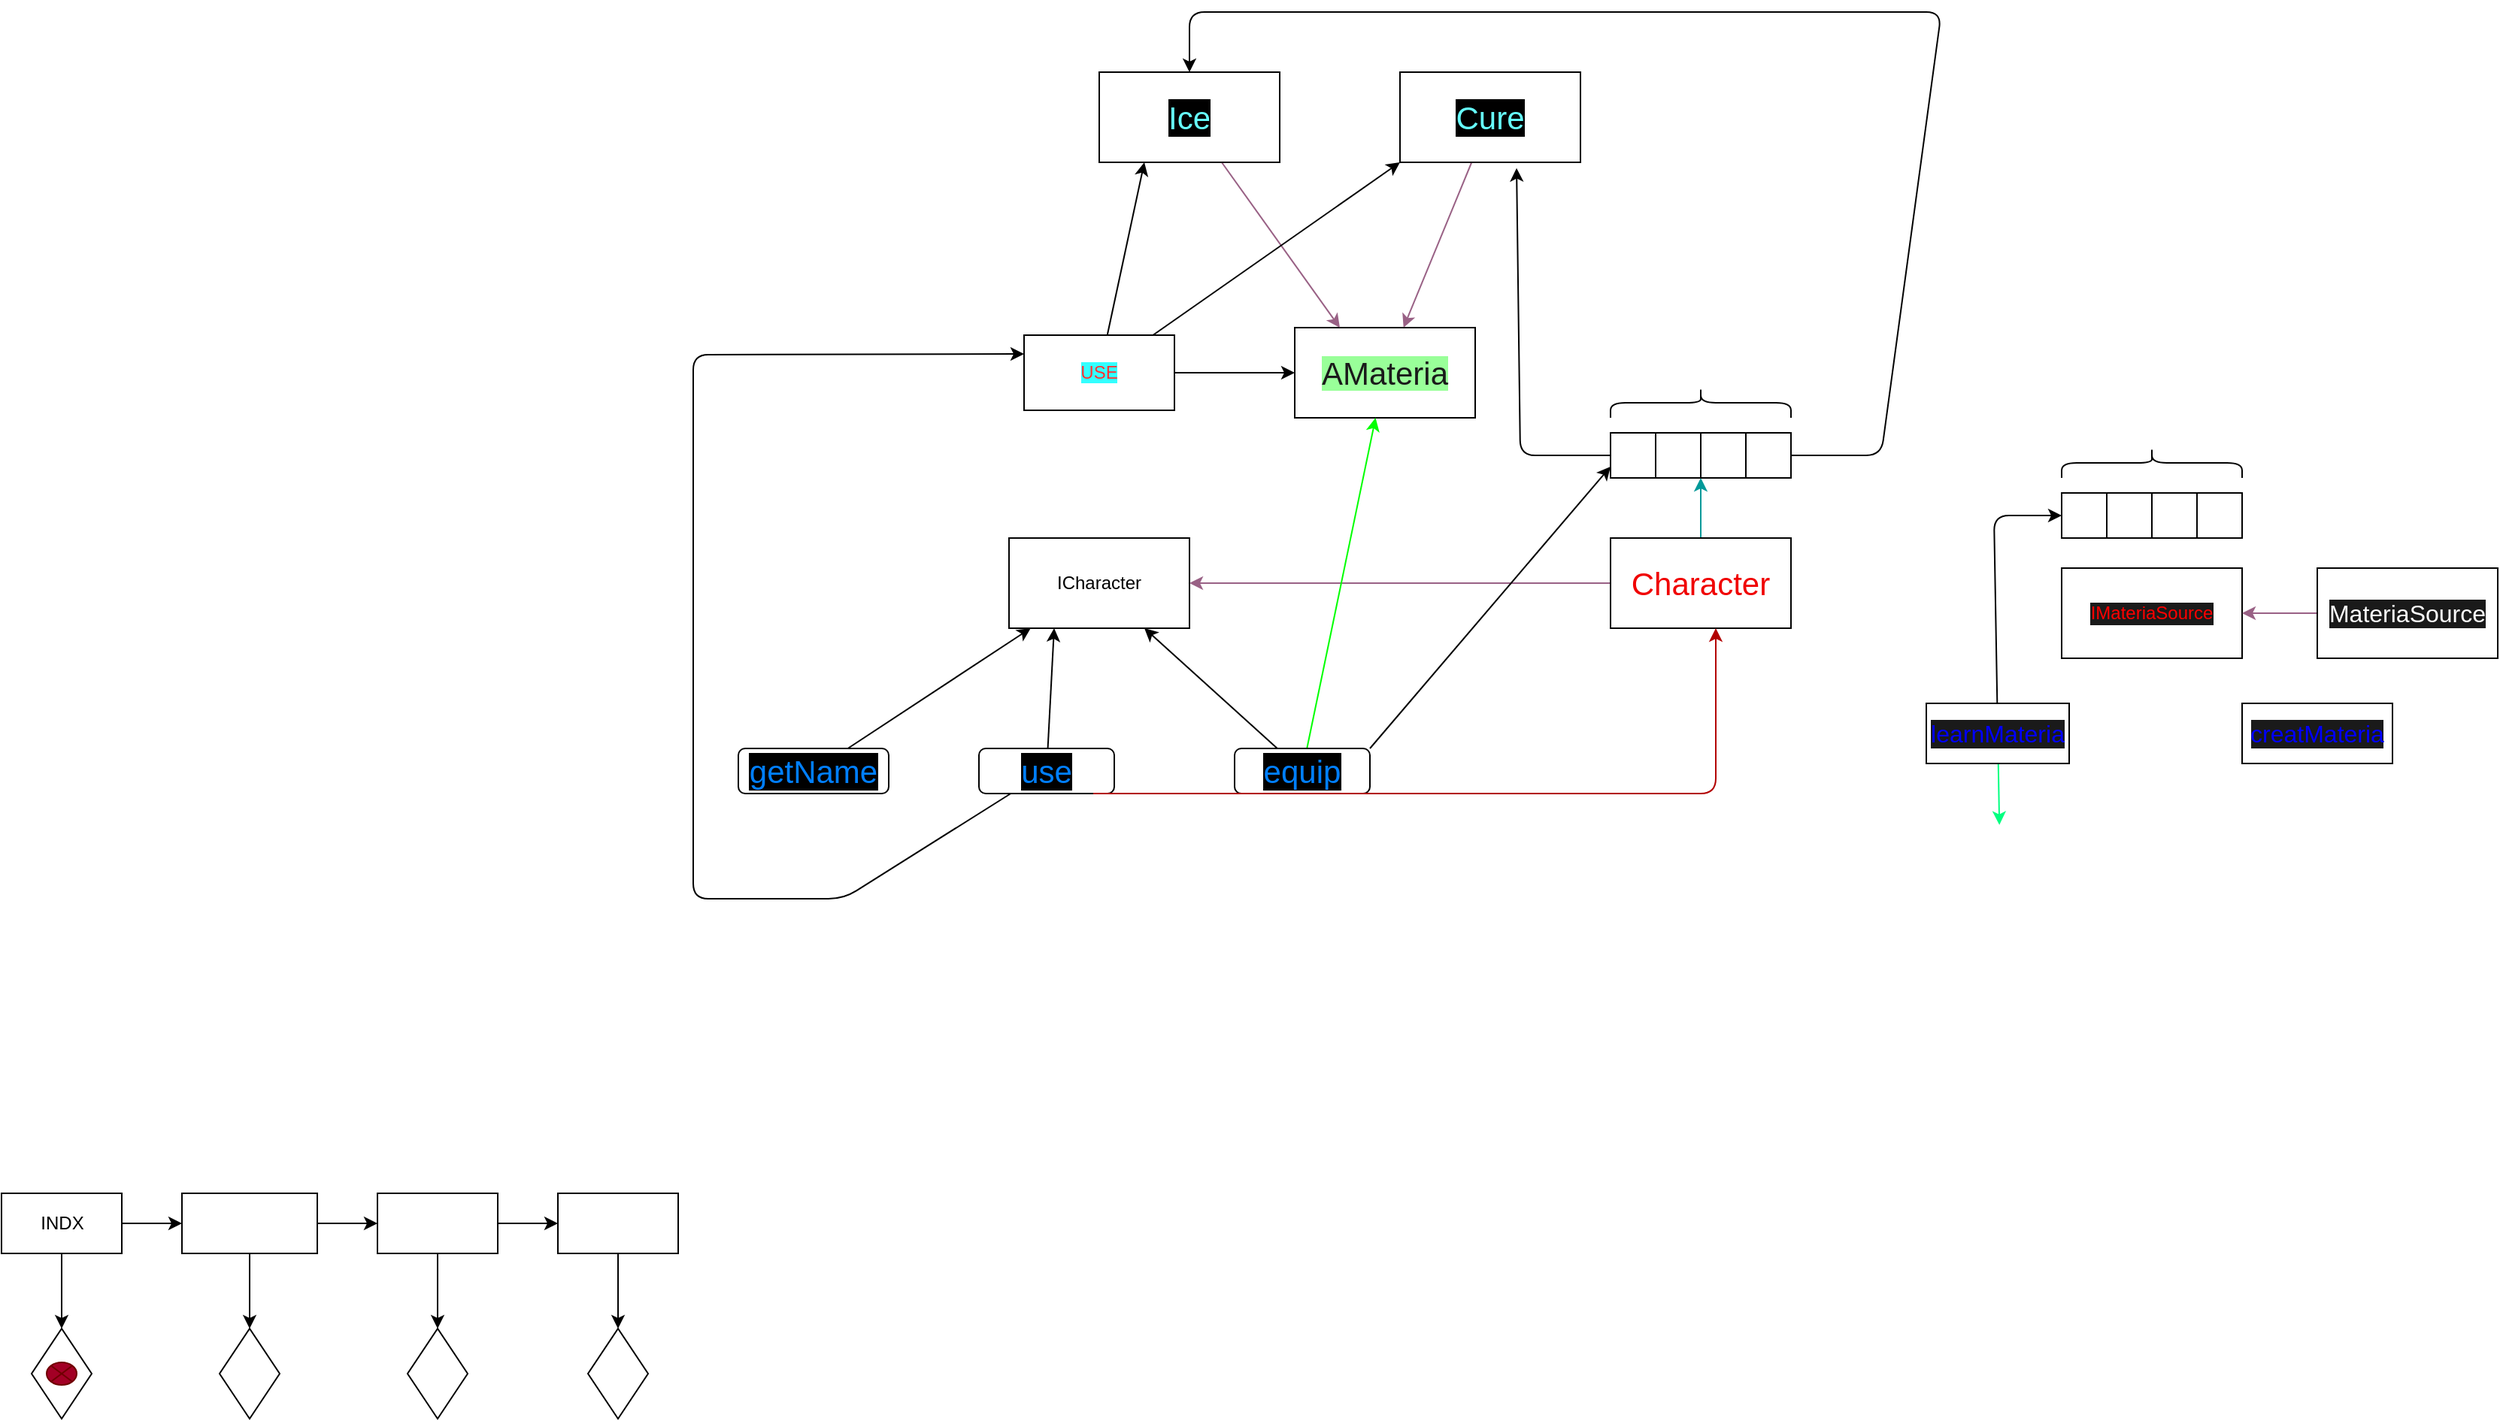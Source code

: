 <mxfile>
    <diagram id="7SQKZ7n8slPka3-PPJtH" name="Page-1">
        <mxGraphModel dx="1419" dy="336" grid="1" gridSize="10" guides="1" tooltips="1" connect="1" arrows="1" fold="1" page="1" pageScale="1" pageWidth="690" pageHeight="980" background="none" math="0" shadow="0">
            <root>
                <mxCell id="0"/>
                <mxCell id="1" parent="0"/>
                <mxCell id="361" value="ICharacter" style="whiteSpace=wrap;html=1;" parent="1" vertex="1">
                    <mxGeometry x="330" y="370" width="120" height="60" as="geometry"/>
                </mxCell>
                <mxCell id="379" style="edgeStyle=none;html=1;fontSize=21;fontColor=none;fillColor=#e6d0de;gradientColor=#d5739d;strokeColor=#996185;entryX=1;entryY=0.5;entryDx=0;entryDy=0;" parent="1" source="362" target="361" edge="1">
                    <mxGeometry relative="1" as="geometry">
                        <mxPoint x="460" y="410" as="targetPoint"/>
                    </mxGeometry>
                </mxCell>
                <mxCell id="394" style="edgeStyle=none;html=1;entryX=0;entryY=1;entryDx=0;entryDy=0;fontSize=21;fontColor=#FFFFFF;strokeColor=#009999;" parent="1" source="362" target="389" edge="1">
                    <mxGeometry relative="1" as="geometry"/>
                </mxCell>
                <mxCell id="362" value="&lt;font style=&quot;font-size: 21px&quot; color=&quot;#f00000&quot;&gt;Character&lt;/font&gt;" style="whiteSpace=wrap;html=1;" parent="1" vertex="1">
                    <mxGeometry x="730" y="370" width="120" height="60" as="geometry"/>
                </mxCell>
                <mxCell id="363" value="&lt;font color=&quot;#1a1a1a&quot; style=&quot;background-color: rgb(153 , 255 , 153)&quot;&gt;AMateria&lt;/font&gt;" style="whiteSpace=wrap;html=1;fontSize=21;fontColor=#F00000;" parent="1" vertex="1">
                    <mxGeometry x="520" y="230" width="120" height="60" as="geometry"/>
                </mxCell>
                <mxCell id="380" style="edgeStyle=none;html=1;entryX=0.25;entryY=0;entryDx=0;entryDy=0;fontSize=21;fontColor=none;fillColor=#e6d0de;gradientColor=#d5739d;strokeColor=#996185;" parent="1" source="366" target="363" edge="1">
                    <mxGeometry relative="1" as="geometry"/>
                </mxCell>
                <mxCell id="366" value="Ice" style="whiteSpace=wrap;html=1;labelBackgroundColor=#000000;fontSize=21;fontColor=#66FFFF;" parent="1" vertex="1">
                    <mxGeometry x="390" y="60" width="120" height="60" as="geometry"/>
                </mxCell>
                <mxCell id="381" style="edgeStyle=none;html=1;fontSize=21;fontColor=none;fillColor=#e6d0de;gradientColor=#d5739d;strokeColor=#996185;" parent="1" source="367" target="363" edge="1">
                    <mxGeometry relative="1" as="geometry"/>
                </mxCell>
                <mxCell id="367" value="Cure" style="whiteSpace=wrap;html=1;labelBackgroundColor=#000000;fontSize=21;fontColor=#66FFFF;" parent="1" vertex="1">
                    <mxGeometry x="590" y="60" width="120" height="60" as="geometry"/>
                </mxCell>
                <mxCell id="371" style="edgeStyle=none;html=1;entryX=0.75;entryY=1;entryDx=0;entryDy=0;fontSize=21;fontColor=none;" parent="1" source="370" target="361" edge="1">
                    <mxGeometry relative="1" as="geometry"/>
                </mxCell>
                <mxCell id="375" style="edgeStyle=none;html=1;fontSize=21;fontColor=none;fillColor=#cdeb8b;strokeColor=none;" parent="1" source="370" target="363" edge="1">
                    <mxGeometry relative="1" as="geometry"/>
                </mxCell>
                <mxCell id="382" style="edgeStyle=none;html=1;fontSize=21;fontColor=none;strokeColor=#00FF00;" parent="1" source="370" target="363" edge="1">
                    <mxGeometry relative="1" as="geometry"/>
                </mxCell>
                <mxCell id="403" style="edgeStyle=none;html=1;exitX=1;exitY=0;exitDx=0;exitDy=0;entryX=0;entryY=0.75;entryDx=0;entryDy=0;" parent="1" source="370" target="386" edge="1">
                    <mxGeometry relative="1" as="geometry"/>
                </mxCell>
                <mxCell id="370" value="&lt;font color=&quot;#007fff&quot;&gt;equip&lt;/font&gt;" style="rounded=1;whiteSpace=wrap;html=1;labelBackgroundColor=#000000;fontSize=21;fontColor=#66FFFF;" parent="1" vertex="1">
                    <mxGeometry x="480" y="510" width="90" height="30" as="geometry"/>
                </mxCell>
                <mxCell id="374" style="edgeStyle=none;html=1;entryX=0.25;entryY=1;entryDx=0;entryDy=0;fontSize=21;fontColor=none;" parent="1" source="372" target="361" edge="1">
                    <mxGeometry relative="1" as="geometry"/>
                </mxCell>
                <mxCell id="448" style="edgeStyle=none;html=1;fontColor=#FF3333;entryX=0;entryY=0.25;entryDx=0;entryDy=0;" parent="1" source="372" target="444" edge="1">
                    <mxGeometry relative="1" as="geometry">
                        <mxPoint x="210" y="240" as="targetPoint"/>
                        <Array as="points">
                            <mxPoint x="220" y="610"/>
                            <mxPoint x="120" y="610"/>
                            <mxPoint x="120" y="248"/>
                        </Array>
                    </mxGeometry>
                </mxCell>
                <mxCell id="372" value="&lt;font color=&quot;#007fff&quot;&gt;use&lt;/font&gt;" style="rounded=1;whiteSpace=wrap;html=1;labelBackgroundColor=#000000;fontSize=21;fontColor=#66FFFF;" parent="1" vertex="1">
                    <mxGeometry x="310" y="510" width="90" height="30" as="geometry"/>
                </mxCell>
                <mxCell id="378" value="" style="edgeStyle=elbowEdgeStyle;elbow=horizontal;endArrow=classic;html=1;fontSize=21;fontColor=none;fillColor=#e51400;strokeColor=#B20000;" parent="1" target="362" edge="1">
                    <mxGeometry width="50" height="50" relative="1" as="geometry">
                        <mxPoint x="386" y="540" as="sourcePoint"/>
                        <mxPoint x="860" y="570" as="targetPoint"/>
                        <Array as="points">
                            <mxPoint x="800" y="560"/>
                        </Array>
                    </mxGeometry>
                </mxCell>
                <mxCell id="388" value="" style="edgeStyle=none;html=1;fontSize=21;fontColor=#FFFFFF;strokeColor=#00FF00;" parent="1" source="386" target="387" edge="1">
                    <mxGeometry relative="1" as="geometry"/>
                </mxCell>
                <mxCell id="397" style="edgeStyle=none;html=1;entryX=0.646;entryY=1.064;entryDx=0;entryDy=0;entryPerimeter=0;" parent="1" source="386" target="367" edge="1">
                    <mxGeometry relative="1" as="geometry">
                        <mxPoint x="670" y="315" as="targetPoint"/>
                        <Array as="points">
                            <mxPoint x="670" y="315"/>
                        </Array>
                    </mxGeometry>
                </mxCell>
                <mxCell id="386" value="" style="whiteSpace=wrap;html=1;labelBackgroundColor=#000000;fontSize=21;fontColor=#FFFFFF;" parent="1" vertex="1">
                    <mxGeometry x="730" y="300" width="30" height="30" as="geometry"/>
                </mxCell>
                <mxCell id="390" value="" style="edgeStyle=none;html=1;fontSize=21;fontColor=#FFFFFF;strokeColor=#00FF00;" parent="1" source="387" target="389" edge="1">
                    <mxGeometry relative="1" as="geometry"/>
                </mxCell>
                <mxCell id="387" value="" style="whiteSpace=wrap;html=1;labelBackgroundColor=#000000;fontSize=21;fontColor=#FFFFFF;" parent="1" vertex="1">
                    <mxGeometry x="760" y="300" width="30" height="30" as="geometry"/>
                </mxCell>
                <mxCell id="389" value="" style="whiteSpace=wrap;html=1;labelBackgroundColor=#000000;fontSize=21;fontColor=#FFFFFF;" parent="1" vertex="1">
                    <mxGeometry x="790" y="300" width="30" height="30" as="geometry"/>
                </mxCell>
                <mxCell id="398" style="edgeStyle=none;html=1;entryX=0.5;entryY=0;entryDx=0;entryDy=0;" parent="1" source="393" target="366" edge="1">
                    <mxGeometry relative="1" as="geometry">
                        <mxPoint x="430" y="40" as="targetPoint"/>
                        <Array as="points">
                            <mxPoint x="910" y="315"/>
                            <mxPoint x="950" y="20"/>
                            <mxPoint x="450" y="20"/>
                        </Array>
                    </mxGeometry>
                </mxCell>
                <mxCell id="393" value="" style="whiteSpace=wrap;html=1;labelBackgroundColor=#000000;fontSize=21;fontColor=#FFFFFF;" parent="1" vertex="1">
                    <mxGeometry x="820" y="300" width="30" height="30" as="geometry"/>
                </mxCell>
                <mxCell id="395" value="" style="shape=curlyBracket;whiteSpace=wrap;html=1;rounded=1;labelBackgroundColor=#000000;fontSize=21;fontColor=#FFFFFF;direction=south;" parent="1" vertex="1">
                    <mxGeometry x="730" y="270" width="120" height="20" as="geometry"/>
                </mxCell>
                <mxCell id="396" value="(4*)AMateria" style="text;html=1;align=center;verticalAlign=middle;resizable=0;points=[];autosize=1;strokeColor=none;fillColor=none;fontSize=21;fontColor=#FFFFFF;" parent="1" vertex="1">
                    <mxGeometry x="725" y="245" width="130" height="30" as="geometry"/>
                </mxCell>
                <mxCell id="401" style="edgeStyle=none;html=1;" parent="1" source="399" target="361" edge="1">
                    <mxGeometry relative="1" as="geometry"/>
                </mxCell>
                <mxCell id="399" value="&lt;font color=&quot;#007fff&quot;&gt;getName&lt;/font&gt;" style="rounded=1;whiteSpace=wrap;html=1;labelBackgroundColor=#000000;fontSize=21;fontColor=#66FFFF;" parent="1" vertex="1">
                    <mxGeometry x="150" y="510" width="100" height="30" as="geometry"/>
                </mxCell>
                <mxCell id="420" style="edgeStyle=none;html=1;entryX=0;entryY=0.5;entryDx=0;entryDy=0;fillOpacity=100;strokeOpacity=100;" parent="1" source="422" target="429" edge="1">
                    <mxGeometry relative="1" as="geometry"/>
                </mxCell>
                <mxCell id="421" style="edgeStyle=none;html=1;fillOpacity=100;strokeOpacity=100;entryX=0.5;entryY=0;entryDx=0;entryDy=0;" parent="1" source="422" target="430" edge="1">
                    <mxGeometry relative="1" as="geometry">
                        <mxPoint x="-300" y="916" as="targetPoint"/>
                    </mxGeometry>
                </mxCell>
                <mxCell id="422" value="" style="whiteSpace=wrap;html=1;fillOpacity=100;strokeOpacity=100;" parent="1" vertex="1">
                    <mxGeometry x="-340" y="806" width="80" height="40" as="geometry"/>
                </mxCell>
                <mxCell id="423" value="" style="edgeStyle=none;html=1;fillOpacity=100;strokeOpacity=100;" parent="1" source="425" target="426" edge="1">
                    <mxGeometry relative="1" as="geometry"/>
                </mxCell>
                <mxCell id="424" style="edgeStyle=none;html=1;fillOpacity=100;strokeOpacity=100;entryX=0.5;entryY=0;entryDx=0;entryDy=0;" parent="1" source="425" target="432" edge="1">
                    <mxGeometry relative="1" as="geometry">
                        <mxPoint x="100" y="896" as="targetPoint"/>
                    </mxGeometry>
                </mxCell>
                <mxCell id="425" value="" style="whiteSpace=wrap;html=1;fillOpacity=100;strokeOpacity=100;" parent="1" vertex="1">
                    <mxGeometry x="-90" y="806" width="80" height="40" as="geometry"/>
                </mxCell>
                <mxCell id="440" style="edgeStyle=none;html=1;" parent="1" source="426" target="433" edge="1">
                    <mxGeometry relative="1" as="geometry"/>
                </mxCell>
                <mxCell id="426" value="" style="whiteSpace=wrap;html=1;fillOpacity=100;strokeOpacity=100;" parent="1" vertex="1">
                    <mxGeometry x="30" y="806" width="80" height="40" as="geometry"/>
                </mxCell>
                <mxCell id="427" style="edgeStyle=none;html=1;fillOpacity=100;strokeOpacity=100;" parent="1" source="429" target="425" edge="1">
                    <mxGeometry relative="1" as="geometry"/>
                </mxCell>
                <mxCell id="428" style="edgeStyle=none;html=1;fillOpacity=100;strokeOpacity=100;" parent="1" source="429" target="431" edge="1">
                    <mxGeometry relative="1" as="geometry"/>
                </mxCell>
                <mxCell id="429" value="" style="whiteSpace=wrap;html=1;fillOpacity=100;strokeOpacity=100;" parent="1" vertex="1">
                    <mxGeometry x="-220" y="806" width="90" height="40" as="geometry"/>
                </mxCell>
                <mxCell id="430" value="" style="rhombus;whiteSpace=wrap;html=1;fillOpacity=100;strokeOpacity=100;" parent="1" vertex="1">
                    <mxGeometry x="-320" y="896" width="40" height="60" as="geometry"/>
                </mxCell>
                <mxCell id="431" value="" style="rhombus;whiteSpace=wrap;html=1;fillOpacity=100;strokeOpacity=100;" parent="1" vertex="1">
                    <mxGeometry x="-195" y="896" width="40" height="60" as="geometry"/>
                </mxCell>
                <mxCell id="432" value="" style="rhombus;whiteSpace=wrap;html=1;fillOpacity=100;strokeOpacity=100;" parent="1" vertex="1">
                    <mxGeometry x="-70" y="896" width="40" height="60" as="geometry"/>
                </mxCell>
                <mxCell id="433" value="" style="rhombus;whiteSpace=wrap;html=1;fillOpacity=100;strokeOpacity=100;" parent="1" vertex="1">
                    <mxGeometry x="50" y="896" width="40" height="60" as="geometry"/>
                </mxCell>
                <mxCell id="434" value="" style="verticalLabelPosition=bottom;verticalAlign=top;html=1;shape=mxgraph.flowchart.or;fillColor=#a20025;fontColor=#ffffff;strokeColor=#6F0000;fillOpacity=100;strokeOpacity=100;" parent="1" vertex="1">
                    <mxGeometry x="-310" y="918.5" width="20" height="15" as="geometry"/>
                </mxCell>
                <mxCell id="435" value="INDX" style="text;html=1;align=center;verticalAlign=middle;resizable=0;points=[];autosize=1;strokeColor=none;fillColor=none;fillOpacity=100;strokeOpacity=100;" parent="1" vertex="1">
                    <mxGeometry x="-320" y="816" width="40" height="20" as="geometry"/>
                </mxCell>
                <mxCell id="445" style="edgeStyle=none;html=1;entryX=0;entryY=0.5;entryDx=0;entryDy=0;fontColor=#FF3333;" parent="1" source="444" target="363" edge="1">
                    <mxGeometry relative="1" as="geometry"/>
                </mxCell>
                <mxCell id="446" style="edgeStyle=none;html=1;entryX=0.25;entryY=1;entryDx=0;entryDy=0;fontColor=#FF3333;" parent="1" source="444" target="366" edge="1">
                    <mxGeometry relative="1" as="geometry"/>
                </mxCell>
                <mxCell id="447" style="edgeStyle=none;html=1;entryX=0;entryY=1;entryDx=0;entryDy=0;fontColor=#FF3333;" parent="1" source="444" target="367" edge="1">
                    <mxGeometry relative="1" as="geometry"/>
                </mxCell>
                <mxCell id="444" value="&lt;span style=&quot;background-color: rgb(51 , 255 , 255)&quot;&gt;&lt;font color=&quot;#ff3333&quot;&gt;USE&lt;/font&gt;&lt;/span&gt;" style="whiteSpace=wrap;html=1;" parent="1" vertex="1">
                    <mxGeometry x="340" y="235" width="100" height="50" as="geometry"/>
                </mxCell>
                <mxCell id="451" value="IMateriaSource" style="whiteSpace=wrap;html=1;labelBackgroundColor=#1A1A1A;fontColor=#FF0000;" parent="1" vertex="1">
                    <mxGeometry x="1030" y="390" width="120" height="60" as="geometry"/>
                </mxCell>
                <mxCell id="466" style="edgeStyle=none;html=1;fontSize=16;fontColor=#0000FF;entryX=0;entryY=0.5;entryDx=0;entryDy=0;" parent="1" source="453" target="457" edge="1">
                    <mxGeometry relative="1" as="geometry">
                        <mxPoint x="985" y="350" as="targetPoint"/>
                        <Array as="points">
                            <mxPoint x="985" y="355"/>
                        </Array>
                    </mxGeometry>
                </mxCell>
                <mxCell id="473" style="edgeStyle=none;html=1;fontSize=16;fontColor=#FFFFFF;strokeColor=#00FF80;entryX=0.593;entryY=0.042;entryDx=0;entryDy=0;entryPerimeter=0;" parent="1" source="453" target="472" edge="1">
                    <mxGeometry relative="1" as="geometry"/>
                </mxCell>
                <mxCell id="453" value="&lt;font style=&quot;font-size: 16px&quot;&gt;learnMateria&lt;/font&gt;" style="whiteSpace=wrap;html=1;labelBackgroundColor=#1A1A1A;fontColor=#0000FF;" parent="1" vertex="1">
                    <mxGeometry x="940" y="480" width="95" height="40" as="geometry"/>
                </mxCell>
                <mxCell id="454" value="&lt;font style=&quot;font-size: 16px&quot;&gt;creatMateria&lt;/font&gt;" style="whiteSpace=wrap;html=1;labelBackgroundColor=#1A1A1A;fontColor=#0000FF;" parent="1" vertex="1">
                    <mxGeometry x="1150" y="480" width="100" height="40" as="geometry"/>
                </mxCell>
                <mxCell id="456" value="" style="edgeStyle=none;html=1;fontSize=21;fontColor=#FFFFFF;strokeColor=#00FF00;" parent="1" source="457" target="459" edge="1">
                    <mxGeometry relative="1" as="geometry"/>
                </mxCell>
                <mxCell id="457" value="" style="whiteSpace=wrap;html=1;labelBackgroundColor=#000000;fontSize=21;fontColor=#FFFFFF;" parent="1" vertex="1">
                    <mxGeometry x="1030" y="340" width="30" height="30" as="geometry"/>
                </mxCell>
                <mxCell id="458" value="" style="edgeStyle=none;html=1;fontSize=21;fontColor=#FFFFFF;strokeColor=#00FF00;" parent="1" source="459" target="460" edge="1">
                    <mxGeometry relative="1" as="geometry"/>
                </mxCell>
                <mxCell id="459" value="" style="whiteSpace=wrap;html=1;labelBackgroundColor=#000000;fontSize=21;fontColor=#FFFFFF;" parent="1" vertex="1">
                    <mxGeometry x="1060" y="340" width="30" height="30" as="geometry"/>
                </mxCell>
                <mxCell id="460" value="" style="whiteSpace=wrap;html=1;labelBackgroundColor=#000000;fontSize=21;fontColor=#FFFFFF;" parent="1" vertex="1">
                    <mxGeometry x="1090" y="340" width="30" height="30" as="geometry"/>
                </mxCell>
                <mxCell id="461" value="" style="whiteSpace=wrap;html=1;labelBackgroundColor=#000000;fontSize=21;fontColor=#FFFFFF;" parent="1" vertex="1">
                    <mxGeometry x="1120" y="340" width="30" height="30" as="geometry"/>
                </mxCell>
                <mxCell id="464" value="" style="shape=curlyBracket;whiteSpace=wrap;html=1;rounded=1;labelBackgroundColor=#000000;fontSize=21;fontColor=#FFFFFF;direction=south;" parent="1" vertex="1">
                    <mxGeometry x="1030" y="310" width="120" height="20" as="geometry"/>
                </mxCell>
                <mxCell id="465" value="(4*)AMateria" style="text;html=1;align=center;verticalAlign=middle;resizable=0;points=[];autosize=1;strokeColor=none;fillColor=none;fontSize=21;fontColor=#FFFFFF;" parent="1" vertex="1">
                    <mxGeometry x="1020" y="280" width="130" height="30" as="geometry"/>
                </mxCell>
                <mxCell id="472" value="&lt;font color=&quot;#ffffff&quot;&gt;took materia as parametre&lt;/font&gt;" style="text;html=1;align=center;verticalAlign=middle;resizable=0;points=[];autosize=1;strokeColor=none;fillColor=none;fontSize=16;fontColor=#0000FF;" parent="1" vertex="1">
                    <mxGeometry x="870" y="560" width="200" height="20" as="geometry"/>
                </mxCell>
                <mxCell id="475" style="edgeStyle=none;html=1;fontSize=16;fontColor=#FFFFFF;strokeColor=#996185;fillColor=#e6d0de;gradientColor=#d5739d;" parent="1" source="474" target="451" edge="1">
                    <mxGeometry relative="1" as="geometry"/>
                </mxCell>
                <mxCell id="474" value="MateriaSource" style="whiteSpace=wrap;html=1;labelBackgroundColor=#1A1A1A;fontSize=16;fontColor=#FFFFFF;" parent="1" vertex="1">
                    <mxGeometry x="1200" y="390" width="120" height="60" as="geometry"/>
                </mxCell>
            </root>
        </mxGraphModel>
    </diagram>
</mxfile>